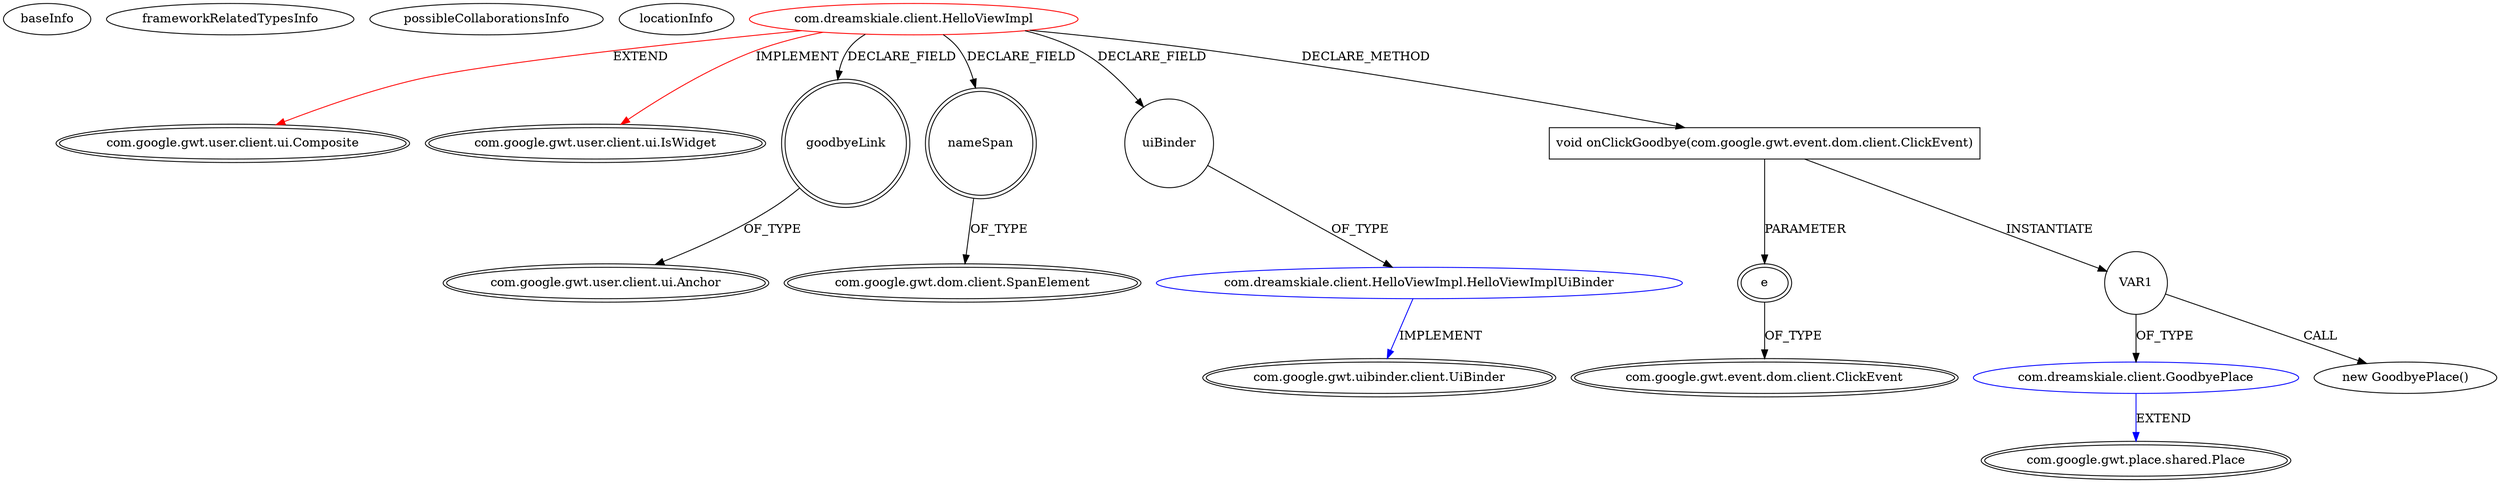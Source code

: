digraph {
baseInfo[graphId=1009,category="extension_graph",isAnonymous=false,possibleRelation=true]
frameworkRelatedTypesInfo[0="com.google.gwt.user.client.ui.Composite",1="com.google.gwt.user.client.ui.IsWidget"]
possibleCollaborationsInfo[0="1009~FIELD_DECLARATION-~com.google.gwt.user.client.ui.Composite com.google.gwt.user.client.ui.IsWidget ~com.google.gwt.uibinder.client.UiBinder ~false~false",1="1009~CLIENT_METHOD_DECLARATION-INSTANTIATION-~com.google.gwt.user.client.ui.Composite com.google.gwt.user.client.ui.IsWidget ~com.google.gwt.place.shared.Place ~false~false"]
locationInfo[projectName="carlos-aguayo-html5gwthistory",filePath="/carlos-aguayo-html5gwthistory/html5gwthistory-master/src/com/dreamskiale/client/HelloViewImpl.java",contextSignature="HelloViewImpl",graphId="1009"]
0[label="com.dreamskiale.client.HelloViewImpl",vertexType="ROOT_CLIENT_CLASS_DECLARATION",isFrameworkType=false,color=red]
1[label="com.google.gwt.user.client.ui.Composite",vertexType="FRAMEWORK_CLASS_TYPE",isFrameworkType=true,peripheries=2]
2[label="com.google.gwt.user.client.ui.IsWidget",vertexType="FRAMEWORK_INTERFACE_TYPE",isFrameworkType=true,peripheries=2]
3[label="goodbyeLink",vertexType="FIELD_DECLARATION",isFrameworkType=true,peripheries=2,shape=circle]
4[label="com.google.gwt.user.client.ui.Anchor",vertexType="FRAMEWORK_CLASS_TYPE",isFrameworkType=true,peripheries=2]
5[label="nameSpan",vertexType="FIELD_DECLARATION",isFrameworkType=true,peripheries=2,shape=circle]
6[label="com.google.gwt.dom.client.SpanElement",vertexType="FRAMEWORK_CLASS_TYPE",isFrameworkType=true,peripheries=2]
7[label="uiBinder",vertexType="FIELD_DECLARATION",isFrameworkType=false,shape=circle]
8[label="com.dreamskiale.client.HelloViewImpl.HelloViewImplUiBinder",vertexType="REFERENCE_CLIENT_CLASS_DECLARATION",isFrameworkType=false,color=blue]
9[label="com.google.gwt.uibinder.client.UiBinder",vertexType="FRAMEWORK_INTERFACE_TYPE",isFrameworkType=true,peripheries=2]
14[label="void onClickGoodbye(com.google.gwt.event.dom.client.ClickEvent)",vertexType="CLIENT_METHOD_DECLARATION",isFrameworkType=false,shape=box]
15[label="e",vertexType="PARAMETER_DECLARATION",isFrameworkType=true,peripheries=2]
16[label="com.google.gwt.event.dom.client.ClickEvent",vertexType="FRAMEWORK_CLASS_TYPE",isFrameworkType=true,peripheries=2]
18[label="VAR1",vertexType="VARIABLE_EXPRESION",isFrameworkType=false,shape=circle]
19[label="com.dreamskiale.client.GoodbyePlace",vertexType="REFERENCE_CLIENT_CLASS_DECLARATION",isFrameworkType=false,color=blue]
20[label="com.google.gwt.place.shared.Place",vertexType="FRAMEWORK_CLASS_TYPE",isFrameworkType=true,peripheries=2]
17[label="new GoodbyePlace()",vertexType="CONSTRUCTOR_CALL",isFrameworkType=false]
0->1[label="EXTEND",color=red]
0->2[label="IMPLEMENT",color=red]
0->3[label="DECLARE_FIELD"]
3->4[label="OF_TYPE"]
0->5[label="DECLARE_FIELD"]
5->6[label="OF_TYPE"]
0->7[label="DECLARE_FIELD"]
8->9[label="IMPLEMENT",color=blue]
7->8[label="OF_TYPE"]
0->14[label="DECLARE_METHOD"]
15->16[label="OF_TYPE"]
14->15[label="PARAMETER"]
14->18[label="INSTANTIATE"]
19->20[label="EXTEND",color=blue]
18->19[label="OF_TYPE"]
18->17[label="CALL"]
}
